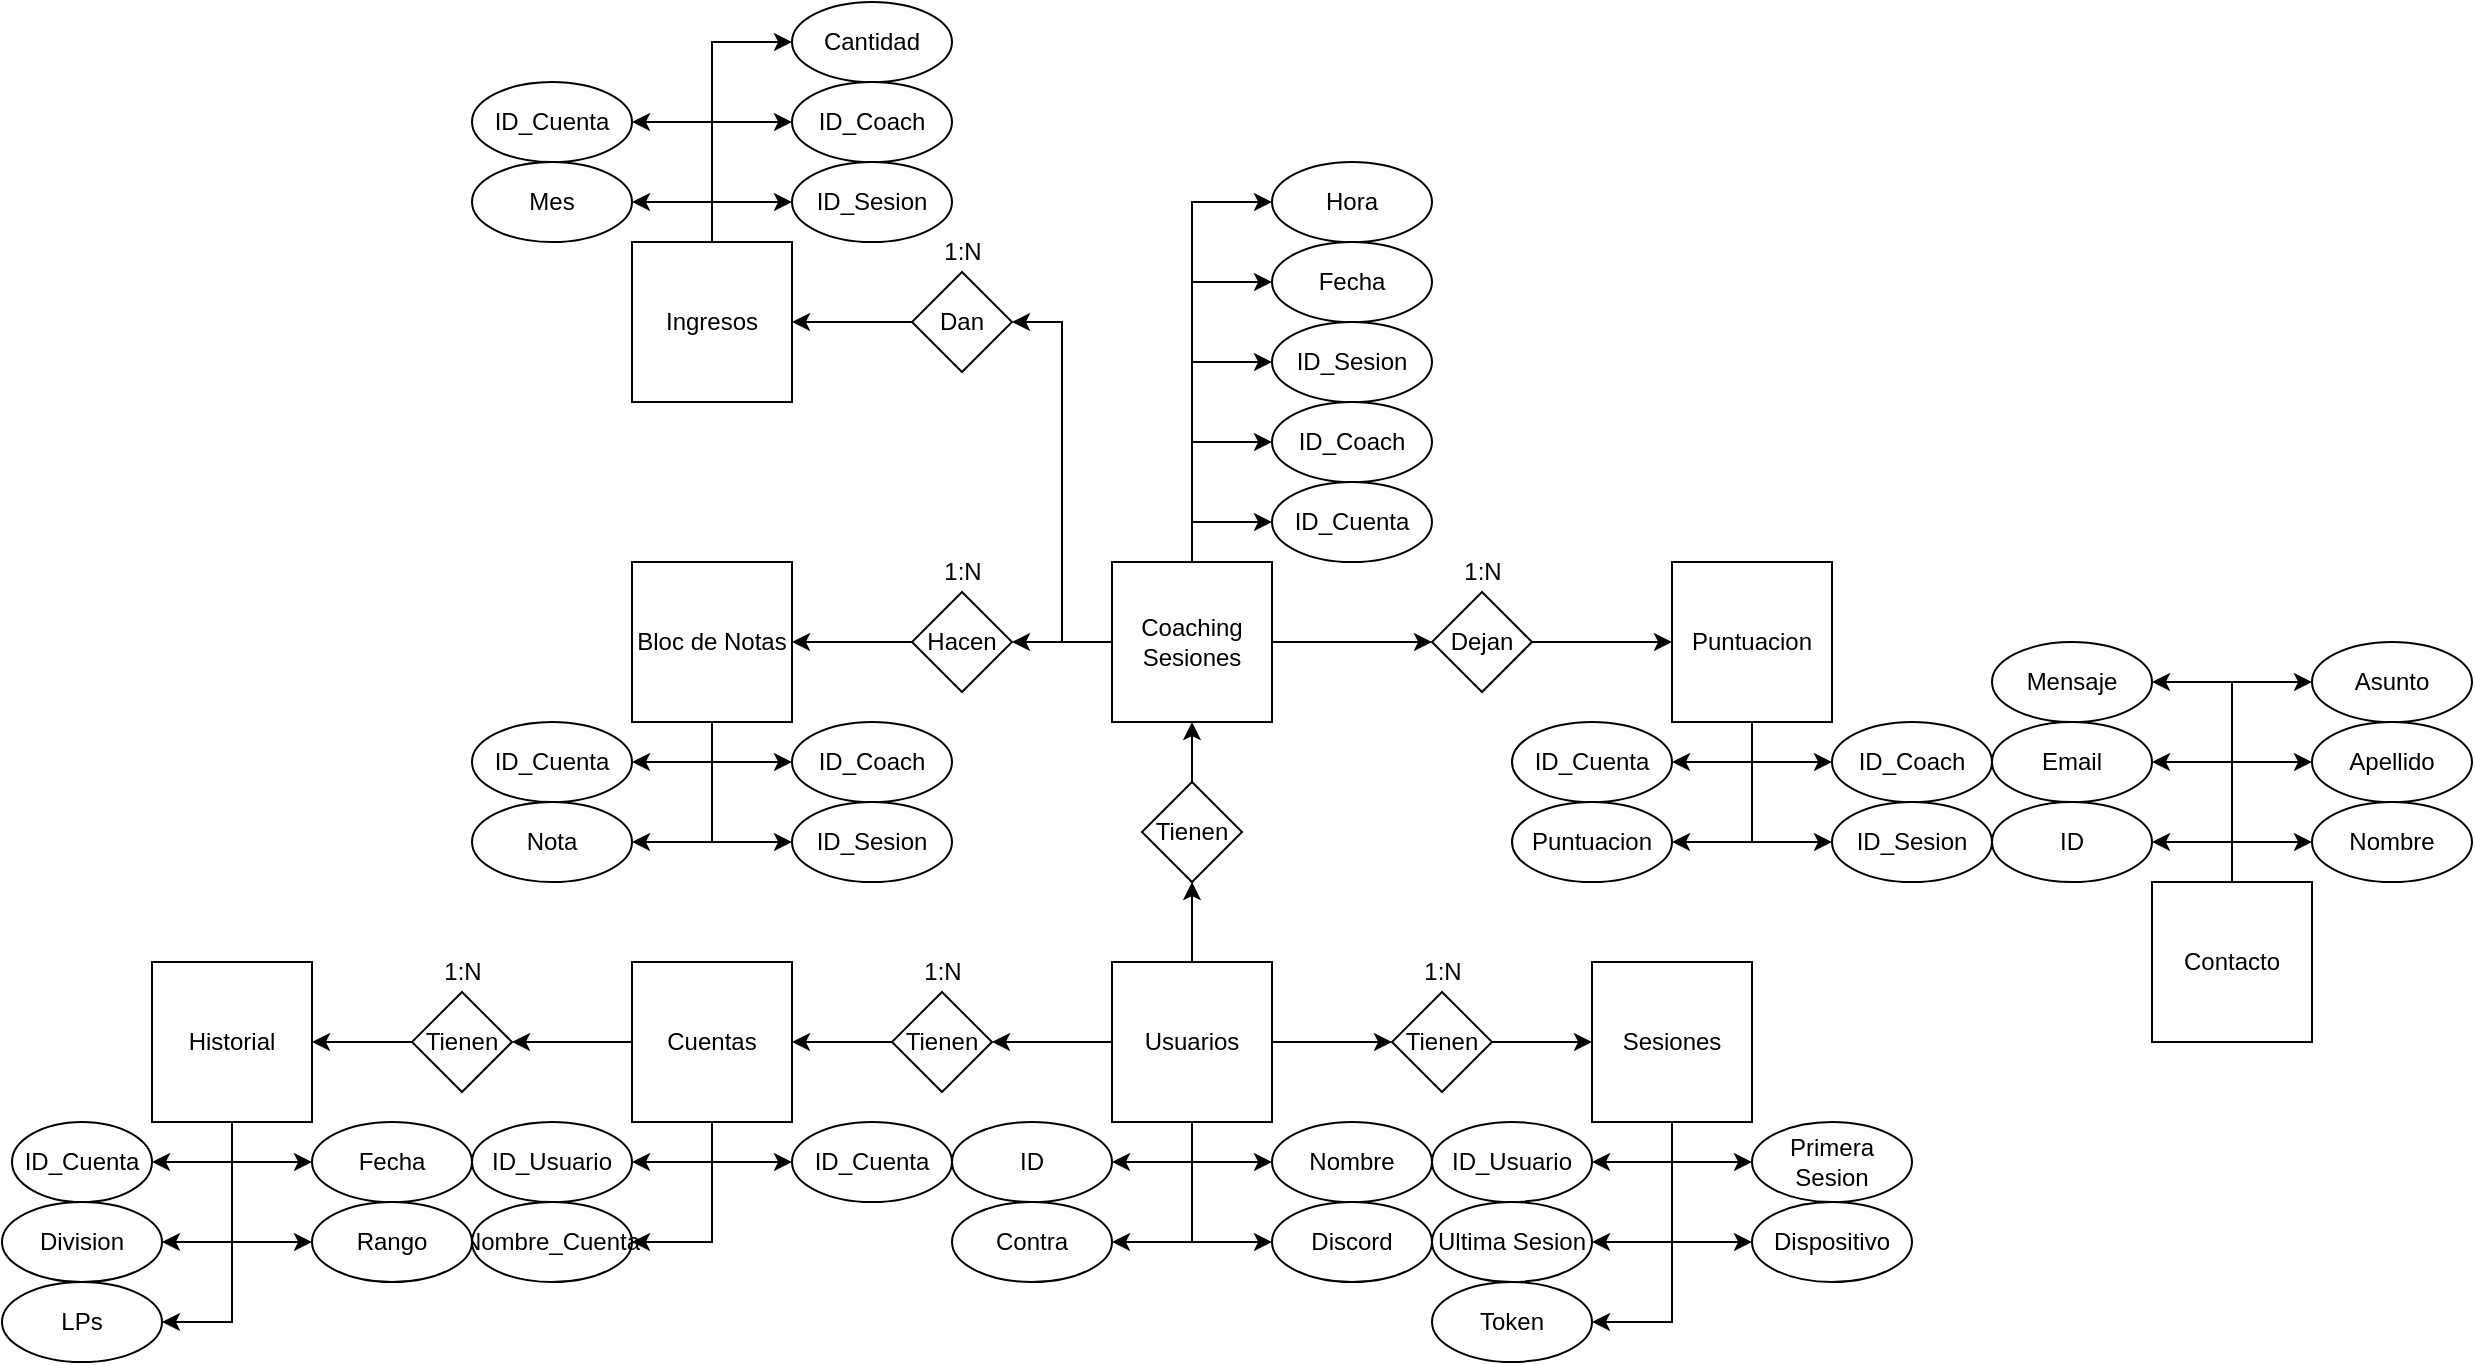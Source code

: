<mxfile>
    <diagram name="Entidad Relacion" id="68uL73ih5Qv2NwUpenhS">
        <mxGraphModel dx="1759" dy="1543" grid="1" gridSize="10" guides="1" tooltips="1" connect="1" arrows="1" fold="1" page="1" pageScale="1" pageWidth="827" pageHeight="1169" math="0" shadow="0">
            <root>
                <mxCell id="0"/>
                <mxCell id="1" parent="0"/>
                <mxCell id="9f2d0XfLrXAN-zf3y8o4-28" style="edgeStyle=orthogonalEdgeStyle;rounded=0;orthogonalLoop=1;jettySize=auto;html=1;entryX=1;entryY=0.5;entryDx=0;entryDy=0;" parent="1" source="9f2d0XfLrXAN-zf3y8o4-1" target="9f2d0XfLrXAN-zf3y8o4-23" edge="1">
                    <mxGeometry relative="1" as="geometry"/>
                </mxCell>
                <mxCell id="9f2d0XfLrXAN-zf3y8o4-29" style="edgeStyle=orthogonalEdgeStyle;rounded=0;orthogonalLoop=1;jettySize=auto;html=1;entryX=0;entryY=0.5;entryDx=0;entryDy=0;" parent="1" source="9f2d0XfLrXAN-zf3y8o4-1" target="9f2d0XfLrXAN-zf3y8o4-24" edge="1">
                    <mxGeometry relative="1" as="geometry"/>
                </mxCell>
                <mxCell id="9f2d0XfLrXAN-zf3y8o4-30" style="edgeStyle=orthogonalEdgeStyle;rounded=0;orthogonalLoop=1;jettySize=auto;html=1;entryX=1;entryY=0.5;entryDx=0;entryDy=0;" parent="1" source="9f2d0XfLrXAN-zf3y8o4-1" target="9f2d0XfLrXAN-zf3y8o4-25" edge="1">
                    <mxGeometry relative="1" as="geometry"/>
                </mxCell>
                <mxCell id="9f2d0XfLrXAN-zf3y8o4-31" style="edgeStyle=orthogonalEdgeStyle;rounded=0;orthogonalLoop=1;jettySize=auto;html=1;entryX=0;entryY=0.5;entryDx=0;entryDy=0;" parent="1" source="9f2d0XfLrXAN-zf3y8o4-1" target="9f2d0XfLrXAN-zf3y8o4-26" edge="1">
                    <mxGeometry relative="1" as="geometry"/>
                </mxCell>
                <mxCell id="9f2d0XfLrXAN-zf3y8o4-44" style="edgeStyle=orthogonalEdgeStyle;rounded=0;orthogonalLoop=1;jettySize=auto;html=1;entryX=0;entryY=0.5;entryDx=0;entryDy=0;" parent="1" source="9f2d0XfLrXAN-zf3y8o4-1" target="9f2d0XfLrXAN-zf3y8o4-42" edge="1">
                    <mxGeometry relative="1" as="geometry"/>
                </mxCell>
                <mxCell id="9f2d0XfLrXAN-zf3y8o4-46" style="edgeStyle=orthogonalEdgeStyle;rounded=0;orthogonalLoop=1;jettySize=auto;html=1;entryX=1;entryY=0.5;entryDx=0;entryDy=0;" parent="1" source="9f2d0XfLrXAN-zf3y8o4-1" target="9f2d0XfLrXAN-zf3y8o4-45" edge="1">
                    <mxGeometry relative="1" as="geometry"/>
                </mxCell>
                <mxCell id="4" style="edgeStyle=none;html=1;entryX=0.5;entryY=1;entryDx=0;entryDy=0;" parent="1" source="9f2d0XfLrXAN-zf3y8o4-1" target="3" edge="1">
                    <mxGeometry relative="1" as="geometry"/>
                </mxCell>
                <mxCell id="9f2d0XfLrXAN-zf3y8o4-1" value="Usuarios" style="whiteSpace=wrap;html=1;aspect=fixed;" parent="1" vertex="1">
                    <mxGeometry x="120" y="40" width="80" height="80" as="geometry"/>
                </mxCell>
                <mxCell id="9f2d0XfLrXAN-zf3y8o4-53" style="edgeStyle=orthogonalEdgeStyle;rounded=0;orthogonalLoop=1;jettySize=auto;html=1;entryX=1;entryY=0.5;entryDx=0;entryDy=0;" parent="1" source="9f2d0XfLrXAN-zf3y8o4-2" target="9f2d0XfLrXAN-zf3y8o4-52" edge="1">
                    <mxGeometry relative="1" as="geometry"/>
                </mxCell>
                <mxCell id="9f2d0XfLrXAN-zf3y8o4-60" style="edgeStyle=orthogonalEdgeStyle;rounded=0;orthogonalLoop=1;jettySize=auto;html=1;entryX=0;entryY=0.5;entryDx=0;entryDy=0;" parent="1" source="9f2d0XfLrXAN-zf3y8o4-2" target="9f2d0XfLrXAN-zf3y8o4-49" edge="1">
                    <mxGeometry relative="1" as="geometry"/>
                </mxCell>
                <mxCell id="9f2d0XfLrXAN-zf3y8o4-61" style="edgeStyle=orthogonalEdgeStyle;rounded=0;orthogonalLoop=1;jettySize=auto;html=1;entryX=1;entryY=0.5;entryDx=0;entryDy=0;" parent="1" source="9f2d0XfLrXAN-zf3y8o4-2" target="9f2d0XfLrXAN-zf3y8o4-48" edge="1">
                    <mxGeometry relative="1" as="geometry"/>
                </mxCell>
                <mxCell id="9f2d0XfLrXAN-zf3y8o4-62" style="edgeStyle=orthogonalEdgeStyle;rounded=0;orthogonalLoop=1;jettySize=auto;html=1;entryX=1;entryY=0.5;entryDx=0;entryDy=0;" parent="1" source="9f2d0XfLrXAN-zf3y8o4-2" target="9f2d0XfLrXAN-zf3y8o4-50" edge="1">
                    <mxGeometry relative="1" as="geometry"/>
                </mxCell>
                <mxCell id="9f2d0XfLrXAN-zf3y8o4-2" value="Cuentas" style="whiteSpace=wrap;html=1;aspect=fixed;" parent="1" vertex="1">
                    <mxGeometry x="-120" y="40" width="80" height="80" as="geometry"/>
                </mxCell>
                <mxCell id="9f2d0XfLrXAN-zf3y8o4-37" style="edgeStyle=orthogonalEdgeStyle;rounded=0;orthogonalLoop=1;jettySize=auto;html=1;entryX=1;entryY=0.5;entryDx=0;entryDy=0;" parent="1" source="9f2d0XfLrXAN-zf3y8o4-3" target="9f2d0XfLrXAN-zf3y8o4-32" edge="1">
                    <mxGeometry relative="1" as="geometry"/>
                </mxCell>
                <mxCell id="9f2d0XfLrXAN-zf3y8o4-38" style="edgeStyle=orthogonalEdgeStyle;rounded=0;orthogonalLoop=1;jettySize=auto;html=1;entryX=0;entryY=0.5;entryDx=0;entryDy=0;" parent="1" source="9f2d0XfLrXAN-zf3y8o4-3" target="9f2d0XfLrXAN-zf3y8o4-33" edge="1">
                    <mxGeometry relative="1" as="geometry"/>
                </mxCell>
                <mxCell id="9f2d0XfLrXAN-zf3y8o4-39" style="edgeStyle=orthogonalEdgeStyle;rounded=0;orthogonalLoop=1;jettySize=auto;html=1;entryX=0;entryY=0.5;entryDx=0;entryDy=0;" parent="1" source="9f2d0XfLrXAN-zf3y8o4-3" target="9f2d0XfLrXAN-zf3y8o4-35" edge="1">
                    <mxGeometry relative="1" as="geometry"/>
                </mxCell>
                <mxCell id="9f2d0XfLrXAN-zf3y8o4-40" style="edgeStyle=orthogonalEdgeStyle;rounded=0;orthogonalLoop=1;jettySize=auto;html=1;entryX=1;entryY=0.5;entryDx=0;entryDy=0;" parent="1" source="9f2d0XfLrXAN-zf3y8o4-3" target="9f2d0XfLrXAN-zf3y8o4-36" edge="1">
                    <mxGeometry relative="1" as="geometry"/>
                </mxCell>
                <mxCell id="9f2d0XfLrXAN-zf3y8o4-41" style="edgeStyle=orthogonalEdgeStyle;rounded=0;orthogonalLoop=1;jettySize=auto;html=1;entryX=1;entryY=0.5;entryDx=0;entryDy=0;" parent="1" source="9f2d0XfLrXAN-zf3y8o4-3" target="9f2d0XfLrXAN-zf3y8o4-34" edge="1">
                    <mxGeometry relative="1" as="geometry"/>
                </mxCell>
                <mxCell id="9f2d0XfLrXAN-zf3y8o4-3" value="Sesiones" style="whiteSpace=wrap;html=1;aspect=fixed;" parent="1" vertex="1">
                    <mxGeometry x="360" y="40" width="80" height="80" as="geometry"/>
                </mxCell>
                <mxCell id="9f2d0XfLrXAN-zf3y8o4-11" style="edgeStyle=orthogonalEdgeStyle;rounded=0;orthogonalLoop=1;jettySize=auto;html=1;entryX=1;entryY=0.5;entryDx=0;entryDy=0;" parent="1" source="9f2d0XfLrXAN-zf3y8o4-4" target="9f2d0XfLrXAN-zf3y8o4-10" edge="1">
                    <mxGeometry relative="1" as="geometry"/>
                </mxCell>
                <mxCell id="9f2d0XfLrXAN-zf3y8o4-17" style="edgeStyle=orthogonalEdgeStyle;rounded=0;orthogonalLoop=1;jettySize=auto;html=1;entryX=0;entryY=0.5;entryDx=0;entryDy=0;" parent="1" source="9f2d0XfLrXAN-zf3y8o4-4" target="9f2d0XfLrXAN-zf3y8o4-12" edge="1">
                    <mxGeometry relative="1" as="geometry"/>
                </mxCell>
                <mxCell id="9f2d0XfLrXAN-zf3y8o4-18" style="edgeStyle=orthogonalEdgeStyle;rounded=0;orthogonalLoop=1;jettySize=auto;html=1;entryX=1;entryY=0.5;entryDx=0;entryDy=0;" parent="1" source="9f2d0XfLrXAN-zf3y8o4-4" target="9f2d0XfLrXAN-zf3y8o4-13" edge="1">
                    <mxGeometry relative="1" as="geometry"/>
                </mxCell>
                <mxCell id="9f2d0XfLrXAN-zf3y8o4-19" style="edgeStyle=orthogonalEdgeStyle;rounded=0;orthogonalLoop=1;jettySize=auto;html=1;entryX=0;entryY=0.5;entryDx=0;entryDy=0;" parent="1" source="9f2d0XfLrXAN-zf3y8o4-4" target="9f2d0XfLrXAN-zf3y8o4-14" edge="1">
                    <mxGeometry relative="1" as="geometry"/>
                </mxCell>
                <mxCell id="9f2d0XfLrXAN-zf3y8o4-20" style="edgeStyle=orthogonalEdgeStyle;rounded=0;orthogonalLoop=1;jettySize=auto;html=1;entryX=1;entryY=0.5;entryDx=0;entryDy=0;" parent="1" source="9f2d0XfLrXAN-zf3y8o4-4" target="9f2d0XfLrXAN-zf3y8o4-15" edge="1">
                    <mxGeometry relative="1" as="geometry"/>
                </mxCell>
                <mxCell id="9f2d0XfLrXAN-zf3y8o4-21" style="edgeStyle=orthogonalEdgeStyle;rounded=0;orthogonalLoop=1;jettySize=auto;html=1;entryX=0;entryY=0.5;entryDx=0;entryDy=0;" parent="1" source="9f2d0XfLrXAN-zf3y8o4-4" target="9f2d0XfLrXAN-zf3y8o4-16" edge="1">
                    <mxGeometry relative="1" as="geometry"/>
                </mxCell>
                <mxCell id="9f2d0XfLrXAN-zf3y8o4-4" value="Contacto" style="whiteSpace=wrap;html=1;aspect=fixed;" parent="1" vertex="1">
                    <mxGeometry x="640" width="80" height="80" as="geometry"/>
                </mxCell>
                <mxCell id="13" style="edgeStyle=none;html=1;entryX=1;entryY=0.5;entryDx=0;entryDy=0;" parent="1" source="9f2d0XfLrXAN-zf3y8o4-5" target="9" edge="1">
                    <mxGeometry relative="1" as="geometry"/>
                </mxCell>
                <mxCell id="8t4h2dZMNEIqTEX9CSGe-29" style="edgeStyle=orthogonalEdgeStyle;rounded=0;orthogonalLoop=1;jettySize=auto;html=1;entryX=0;entryY=0.5;entryDx=0;entryDy=0;" parent="1" source="9f2d0XfLrXAN-zf3y8o4-5" target="8t4h2dZMNEIqTEX9CSGe-28" edge="1">
                    <mxGeometry relative="1" as="geometry"/>
                </mxCell>
                <mxCell id="8t4h2dZMNEIqTEX9CSGe-30" style="edgeStyle=orthogonalEdgeStyle;rounded=0;orthogonalLoop=1;jettySize=auto;html=1;entryX=1;entryY=0.5;entryDx=0;entryDy=0;" parent="1" source="9f2d0XfLrXAN-zf3y8o4-5" target="7" edge="1">
                    <mxGeometry relative="1" as="geometry"/>
                </mxCell>
                <mxCell id="8t4h2dZMNEIqTEX9CSGe-32" style="edgeStyle=orthogonalEdgeStyle;rounded=0;orthogonalLoop=1;jettySize=auto;html=1;entryX=0;entryY=0.5;entryDx=0;entryDy=0;" parent="1" source="9f2d0XfLrXAN-zf3y8o4-5" target="10" edge="1">
                    <mxGeometry relative="1" as="geometry"/>
                </mxCell>
                <mxCell id="8t4h2dZMNEIqTEX9CSGe-34" style="edgeStyle=orthogonalEdgeStyle;rounded=0;orthogonalLoop=1;jettySize=auto;html=1;entryX=0;entryY=0.5;entryDx=0;entryDy=0;" parent="1" source="9f2d0XfLrXAN-zf3y8o4-5" target="8t4h2dZMNEIqTEX9CSGe-26" edge="1">
                    <mxGeometry relative="1" as="geometry"/>
                </mxCell>
                <mxCell id="8t4h2dZMNEIqTEX9CSGe-35" style="edgeStyle=orthogonalEdgeStyle;rounded=0;orthogonalLoop=1;jettySize=auto;html=1;entryX=0;entryY=0.5;entryDx=0;entryDy=0;" parent="1" source="9f2d0XfLrXAN-zf3y8o4-5" target="8t4h2dZMNEIqTEX9CSGe-24" edge="1">
                    <mxGeometry relative="1" as="geometry"/>
                </mxCell>
                <mxCell id="8t4h2dZMNEIqTEX9CSGe-39" style="edgeStyle=orthogonalEdgeStyle;rounded=0;orthogonalLoop=1;jettySize=auto;html=1;entryX=0;entryY=0.5;entryDx=0;entryDy=0;" parent="1" source="9f2d0XfLrXAN-zf3y8o4-5" target="8t4h2dZMNEIqTEX9CSGe-36" edge="1">
                    <mxGeometry relative="1" as="geometry"/>
                </mxCell>
                <mxCell id="8t4h2dZMNEIqTEX9CSGe-40" style="edgeStyle=orthogonalEdgeStyle;rounded=0;orthogonalLoop=1;jettySize=auto;html=1;entryX=0;entryY=0.5;entryDx=0;entryDy=0;" parent="1" source="9f2d0XfLrXAN-zf3y8o4-5" target="8t4h2dZMNEIqTEX9CSGe-37" edge="1">
                    <mxGeometry relative="1" as="geometry"/>
                </mxCell>
                <mxCell id="9f2d0XfLrXAN-zf3y8o4-5" value="Coaching Sesiones" style="whiteSpace=wrap;html=1;aspect=fixed;" parent="1" vertex="1">
                    <mxGeometry x="120" y="-160" width="80" height="80" as="geometry"/>
                </mxCell>
                <mxCell id="8t4h2dZMNEIqTEX9CSGe-56" style="edgeStyle=orthogonalEdgeStyle;rounded=0;orthogonalLoop=1;jettySize=auto;html=1;entryX=1;entryY=0.5;entryDx=0;entryDy=0;" parent="1" source="9f2d0XfLrXAN-zf3y8o4-7" target="8t4h2dZMNEIqTEX9CSGe-51" edge="1">
                    <mxGeometry relative="1" as="geometry"/>
                </mxCell>
                <mxCell id="8t4h2dZMNEIqTEX9CSGe-57" style="edgeStyle=orthogonalEdgeStyle;rounded=0;orthogonalLoop=1;jettySize=auto;html=1;entryX=0;entryY=0.5;entryDx=0;entryDy=0;" parent="1" source="9f2d0XfLrXAN-zf3y8o4-7" target="8t4h2dZMNEIqTEX9CSGe-54" edge="1">
                    <mxGeometry relative="1" as="geometry"/>
                </mxCell>
                <mxCell id="8t4h2dZMNEIqTEX9CSGe-58" style="edgeStyle=orthogonalEdgeStyle;rounded=0;orthogonalLoop=1;jettySize=auto;html=1;entryX=1;entryY=0.5;entryDx=0;entryDy=0;" parent="1" source="9f2d0XfLrXAN-zf3y8o4-7" target="8t4h2dZMNEIqTEX9CSGe-53" edge="1">
                    <mxGeometry relative="1" as="geometry"/>
                </mxCell>
                <mxCell id="8t4h2dZMNEIqTEX9CSGe-59" style="edgeStyle=orthogonalEdgeStyle;rounded=0;orthogonalLoop=1;jettySize=auto;html=1;entryX=0;entryY=0.5;entryDx=0;entryDy=0;" parent="1" source="9f2d0XfLrXAN-zf3y8o4-7" target="8t4h2dZMNEIqTEX9CSGe-52" edge="1">
                    <mxGeometry relative="1" as="geometry"/>
                </mxCell>
                <mxCell id="9f2d0XfLrXAN-zf3y8o4-7" value="Puntuacion" style="whiteSpace=wrap;html=1;aspect=fixed;" parent="1" vertex="1">
                    <mxGeometry x="400" y="-160" width="80" height="80" as="geometry"/>
                </mxCell>
                <mxCell id="8t4h2dZMNEIqTEX9CSGe-22" style="edgeStyle=orthogonalEdgeStyle;rounded=0;orthogonalLoop=1;jettySize=auto;html=1;entryX=1;entryY=0.5;entryDx=0;entryDy=0;" parent="1" source="9f2d0XfLrXAN-zf3y8o4-8" target="8t4h2dZMNEIqTEX9CSGe-20" edge="1">
                    <mxGeometry relative="1" as="geometry"/>
                </mxCell>
                <mxCell id="8t4h2dZMNEIqTEX9CSGe-23" style="edgeStyle=orthogonalEdgeStyle;rounded=0;orthogonalLoop=1;jettySize=auto;html=1;entryX=0;entryY=0.5;entryDx=0;entryDy=0;" parent="1" source="9f2d0XfLrXAN-zf3y8o4-8" target="8t4h2dZMNEIqTEX9CSGe-21" edge="1">
                    <mxGeometry relative="1" as="geometry"/>
                </mxCell>
                <mxCell id="9f2d0XfLrXAN-zf3y8o4-8" value="Bloc de Notas" style="whiteSpace=wrap;html=1;aspect=fixed;" parent="1" vertex="1">
                    <mxGeometry x="-120" y="-160" width="80" height="80" as="geometry"/>
                </mxCell>
                <mxCell id="8t4h2dZMNEIqTEX9CSGe-45" style="edgeStyle=orthogonalEdgeStyle;rounded=0;orthogonalLoop=1;jettySize=auto;html=1;entryX=0;entryY=0.5;entryDx=0;entryDy=0;" parent="1" source="9f2d0XfLrXAN-zf3y8o4-9" target="8t4h2dZMNEIqTEX9CSGe-44" edge="1">
                    <mxGeometry relative="1" as="geometry"/>
                </mxCell>
                <mxCell id="8t4h2dZMNEIqTEX9CSGe-46" style="edgeStyle=orthogonalEdgeStyle;rounded=0;orthogonalLoop=1;jettySize=auto;html=1;entryX=1;entryY=0.5;entryDx=0;entryDy=0;" parent="1" source="9f2d0XfLrXAN-zf3y8o4-9" target="8t4h2dZMNEIqTEX9CSGe-43" edge="1">
                    <mxGeometry relative="1" as="geometry"/>
                </mxCell>
                <mxCell id="8t4h2dZMNEIqTEX9CSGe-47" style="edgeStyle=orthogonalEdgeStyle;rounded=0;orthogonalLoop=1;jettySize=auto;html=1;entryX=0;entryY=0.5;entryDx=0;entryDy=0;" parent="1" source="9f2d0XfLrXAN-zf3y8o4-9" target="8t4h2dZMNEIqTEX9CSGe-42" edge="1">
                    <mxGeometry relative="1" as="geometry"/>
                </mxCell>
                <mxCell id="8t4h2dZMNEIqTEX9CSGe-48" style="edgeStyle=orthogonalEdgeStyle;rounded=0;orthogonalLoop=1;jettySize=auto;html=1;entryX=1;entryY=0.5;entryDx=0;entryDy=0;" parent="1" source="9f2d0XfLrXAN-zf3y8o4-9" target="8t4h2dZMNEIqTEX9CSGe-41" edge="1">
                    <mxGeometry relative="1" as="geometry"/>
                </mxCell>
                <mxCell id="8t4h2dZMNEIqTEX9CSGe-50" style="edgeStyle=orthogonalEdgeStyle;rounded=0;orthogonalLoop=1;jettySize=auto;html=1;entryX=0;entryY=0.5;entryDx=0;entryDy=0;" parent="1" source="9f2d0XfLrXAN-zf3y8o4-9" target="8t4h2dZMNEIqTEX9CSGe-49" edge="1">
                    <mxGeometry relative="1" as="geometry"/>
                </mxCell>
                <mxCell id="9f2d0XfLrXAN-zf3y8o4-9" value="Ingresos" style="whiteSpace=wrap;html=1;aspect=fixed;" parent="1" vertex="1">
                    <mxGeometry x="-120" y="-320" width="80" height="80" as="geometry"/>
                </mxCell>
                <mxCell id="9f2d0XfLrXAN-zf3y8o4-10" value="ID" style="ellipse;whiteSpace=wrap;html=1;" parent="1" vertex="1">
                    <mxGeometry x="560" y="-40" width="80" height="40" as="geometry"/>
                </mxCell>
                <mxCell id="9f2d0XfLrXAN-zf3y8o4-12" value="Nombre" style="ellipse;whiteSpace=wrap;html=1;" parent="1" vertex="1">
                    <mxGeometry x="720" y="-40" width="80" height="40" as="geometry"/>
                </mxCell>
                <mxCell id="9f2d0XfLrXAN-zf3y8o4-13" value="Email" style="ellipse;whiteSpace=wrap;html=1;" parent="1" vertex="1">
                    <mxGeometry x="560" y="-80" width="80" height="40" as="geometry"/>
                </mxCell>
                <mxCell id="9f2d0XfLrXAN-zf3y8o4-14" value="Apellido" style="ellipse;whiteSpace=wrap;html=1;" parent="1" vertex="1">
                    <mxGeometry x="720" y="-80" width="80" height="40" as="geometry"/>
                </mxCell>
                <mxCell id="9f2d0XfLrXAN-zf3y8o4-15" value="Mensaje" style="ellipse;whiteSpace=wrap;html=1;" parent="1" vertex="1">
                    <mxGeometry x="560" y="-120" width="80" height="40" as="geometry"/>
                </mxCell>
                <mxCell id="9f2d0XfLrXAN-zf3y8o4-16" value="Asunto" style="ellipse;whiteSpace=wrap;html=1;" parent="1" vertex="1">
                    <mxGeometry x="720" y="-120" width="80" height="40" as="geometry"/>
                </mxCell>
                <mxCell id="9f2d0XfLrXAN-zf3y8o4-23" value="ID" style="ellipse;whiteSpace=wrap;html=1;" parent="1" vertex="1">
                    <mxGeometry x="40" y="120" width="80" height="40" as="geometry"/>
                </mxCell>
                <mxCell id="9f2d0XfLrXAN-zf3y8o4-24" value="Nombre" style="ellipse;whiteSpace=wrap;html=1;" parent="1" vertex="1">
                    <mxGeometry x="200" y="120" width="80" height="40" as="geometry"/>
                </mxCell>
                <mxCell id="9f2d0XfLrXAN-zf3y8o4-25" value="Contra" style="ellipse;whiteSpace=wrap;html=1;" parent="1" vertex="1">
                    <mxGeometry x="40" y="160" width="80" height="40" as="geometry"/>
                </mxCell>
                <mxCell id="9f2d0XfLrXAN-zf3y8o4-26" value="Discord" style="ellipse;whiteSpace=wrap;html=1;" parent="1" vertex="1">
                    <mxGeometry x="200" y="160" width="80" height="40" as="geometry"/>
                </mxCell>
                <mxCell id="9f2d0XfLrXAN-zf3y8o4-32" value="ID_Usuario" style="ellipse;whiteSpace=wrap;html=1;" parent="1" vertex="1">
                    <mxGeometry x="280" y="120" width="80" height="40" as="geometry"/>
                </mxCell>
                <mxCell id="9f2d0XfLrXAN-zf3y8o4-33" value="Primera Sesion" style="ellipse;whiteSpace=wrap;html=1;" parent="1" vertex="1">
                    <mxGeometry x="440" y="120" width="80" height="40" as="geometry"/>
                </mxCell>
                <mxCell id="9f2d0XfLrXAN-zf3y8o4-34" value="Ultima Sesion" style="ellipse;whiteSpace=wrap;html=1;" parent="1" vertex="1">
                    <mxGeometry x="280" y="160" width="80" height="40" as="geometry"/>
                </mxCell>
                <mxCell id="9f2d0XfLrXAN-zf3y8o4-35" value="Dispositivo" style="ellipse;whiteSpace=wrap;html=1;" parent="1" vertex="1">
                    <mxGeometry x="440" y="160" width="80" height="40" as="geometry"/>
                </mxCell>
                <mxCell id="9f2d0XfLrXAN-zf3y8o4-36" value="Token" style="ellipse;whiteSpace=wrap;html=1;" parent="1" vertex="1">
                    <mxGeometry x="280" y="200" width="80" height="40" as="geometry"/>
                </mxCell>
                <mxCell id="9f2d0XfLrXAN-zf3y8o4-43" style="edgeStyle=orthogonalEdgeStyle;rounded=0;orthogonalLoop=1;jettySize=auto;html=1;entryX=0;entryY=0.5;entryDx=0;entryDy=0;" parent="1" source="9f2d0XfLrXAN-zf3y8o4-42" target="9f2d0XfLrXAN-zf3y8o4-3" edge="1">
                    <mxGeometry relative="1" as="geometry"/>
                </mxCell>
                <mxCell id="9f2d0XfLrXAN-zf3y8o4-42" value="Tienen" style="rhombus;whiteSpace=wrap;html=1;" parent="1" vertex="1">
                    <mxGeometry x="260" y="55" width="50" height="50" as="geometry"/>
                </mxCell>
                <mxCell id="9f2d0XfLrXAN-zf3y8o4-47" style="edgeStyle=orthogonalEdgeStyle;rounded=0;orthogonalLoop=1;jettySize=auto;html=1;entryX=1;entryY=0.5;entryDx=0;entryDy=0;" parent="1" source="9f2d0XfLrXAN-zf3y8o4-45" target="9f2d0XfLrXAN-zf3y8o4-2" edge="1">
                    <mxGeometry relative="1" as="geometry"/>
                </mxCell>
                <mxCell id="9f2d0XfLrXAN-zf3y8o4-45" value="Tienen" style="rhombus;whiteSpace=wrap;html=1;" parent="1" vertex="1">
                    <mxGeometry x="10" y="55" width="50" height="50" as="geometry"/>
                </mxCell>
                <mxCell id="9f2d0XfLrXAN-zf3y8o4-48" value="ID_Usuario" style="ellipse;whiteSpace=wrap;html=1;" parent="1" vertex="1">
                    <mxGeometry x="-200" y="120" width="80" height="40" as="geometry"/>
                </mxCell>
                <mxCell id="9f2d0XfLrXAN-zf3y8o4-49" value="ID_Cuenta" style="ellipse;whiteSpace=wrap;html=1;" parent="1" vertex="1">
                    <mxGeometry x="-40" y="120" width="80" height="40" as="geometry"/>
                </mxCell>
                <mxCell id="9f2d0XfLrXAN-zf3y8o4-50" value="Nombre_Cuenta" style="ellipse;whiteSpace=wrap;html=1;" parent="1" vertex="1">
                    <mxGeometry x="-200" y="160" width="80" height="40" as="geometry"/>
                </mxCell>
                <mxCell id="9f2d0XfLrXAN-zf3y8o4-56" style="edgeStyle=orthogonalEdgeStyle;rounded=0;orthogonalLoop=1;jettySize=auto;html=1;entryX=1;entryY=0.5;entryDx=0;entryDy=0;" parent="1" source="9f2d0XfLrXAN-zf3y8o4-52" target="9f2d0XfLrXAN-zf3y8o4-55" edge="1">
                    <mxGeometry relative="1" as="geometry"/>
                </mxCell>
                <mxCell id="9f2d0XfLrXAN-zf3y8o4-52" value="Tienen" style="rhombus;whiteSpace=wrap;html=1;" parent="1" vertex="1">
                    <mxGeometry x="-230" y="55" width="50" height="50" as="geometry"/>
                </mxCell>
                <mxCell id="9f2d0XfLrXAN-zf3y8o4-54" value="Fecha" style="ellipse;whiteSpace=wrap;html=1;" parent="1" vertex="1">
                    <mxGeometry x="-280" y="120" width="80" height="40" as="geometry"/>
                </mxCell>
                <mxCell id="9f2d0XfLrXAN-zf3y8o4-58" style="edgeStyle=orthogonalEdgeStyle;rounded=0;orthogonalLoop=1;jettySize=auto;html=1;entryX=1;entryY=0.5;entryDx=0;entryDy=0;" parent="1" source="9f2d0XfLrXAN-zf3y8o4-55" target="9f2d0XfLrXAN-zf3y8o4-57" edge="1">
                    <mxGeometry relative="1" as="geometry"/>
                </mxCell>
                <mxCell id="9f2d0XfLrXAN-zf3y8o4-63" style="edgeStyle=orthogonalEdgeStyle;rounded=0;orthogonalLoop=1;jettySize=auto;html=1;entryX=0;entryY=0.5;entryDx=0;entryDy=0;" parent="1" source="9f2d0XfLrXAN-zf3y8o4-55" target="9f2d0XfLrXAN-zf3y8o4-54" edge="1">
                    <mxGeometry relative="1" as="geometry"/>
                </mxCell>
                <mxCell id="9f2d0XfLrXAN-zf3y8o4-67" style="edgeStyle=orthogonalEdgeStyle;rounded=0;orthogonalLoop=1;jettySize=auto;html=1;entryX=0;entryY=0.5;entryDx=0;entryDy=0;" parent="1" source="9f2d0XfLrXAN-zf3y8o4-55" target="9f2d0XfLrXAN-zf3y8o4-65" edge="1">
                    <mxGeometry relative="1" as="geometry"/>
                </mxCell>
                <mxCell id="9f2d0XfLrXAN-zf3y8o4-68" style="edgeStyle=orthogonalEdgeStyle;rounded=0;orthogonalLoop=1;jettySize=auto;html=1;entryX=1;entryY=0.5;entryDx=0;entryDy=0;" parent="1" source="9f2d0XfLrXAN-zf3y8o4-55" target="9f2d0XfLrXAN-zf3y8o4-64" edge="1">
                    <mxGeometry relative="1" as="geometry"/>
                </mxCell>
                <mxCell id="9f2d0XfLrXAN-zf3y8o4-69" style="edgeStyle=orthogonalEdgeStyle;rounded=0;orthogonalLoop=1;jettySize=auto;html=1;entryX=1;entryY=0.5;entryDx=0;entryDy=0;" parent="1" source="9f2d0XfLrXAN-zf3y8o4-55" target="9f2d0XfLrXAN-zf3y8o4-66" edge="1">
                    <mxGeometry relative="1" as="geometry"/>
                </mxCell>
                <mxCell id="9f2d0XfLrXAN-zf3y8o4-55" value="Historial" style="whiteSpace=wrap;html=1;aspect=fixed;" parent="1" vertex="1">
                    <mxGeometry x="-360" y="40" width="80" height="80" as="geometry"/>
                </mxCell>
                <mxCell id="9f2d0XfLrXAN-zf3y8o4-57" value="ID_Cuenta" style="ellipse;whiteSpace=wrap;html=1;" parent="1" vertex="1">
                    <mxGeometry x="-430" y="120" width="70" height="40" as="geometry"/>
                </mxCell>
                <mxCell id="9f2d0XfLrXAN-zf3y8o4-64" value="Division" style="ellipse;whiteSpace=wrap;html=1;" parent="1" vertex="1">
                    <mxGeometry x="-435" y="160" width="80" height="40" as="geometry"/>
                </mxCell>
                <mxCell id="9f2d0XfLrXAN-zf3y8o4-65" value="Rango" style="ellipse;whiteSpace=wrap;html=1;" parent="1" vertex="1">
                    <mxGeometry x="-280" y="160" width="80" height="40" as="geometry"/>
                </mxCell>
                <mxCell id="9f2d0XfLrXAN-zf3y8o4-66" value="LPs" style="ellipse;whiteSpace=wrap;html=1;" parent="1" vertex="1">
                    <mxGeometry x="-435" y="200" width="80" height="40" as="geometry"/>
                </mxCell>
                <mxCell id="5" style="edgeStyle=none;html=1;" parent="1" source="3" target="9f2d0XfLrXAN-zf3y8o4-5" edge="1">
                    <mxGeometry relative="1" as="geometry"/>
                </mxCell>
                <mxCell id="3" value="Tienen" style="rhombus;whiteSpace=wrap;html=1;" parent="1" vertex="1">
                    <mxGeometry x="135" y="-50" width="50" height="50" as="geometry"/>
                </mxCell>
                <mxCell id="8t4h2dZMNEIqTEX9CSGe-31" style="edgeStyle=orthogonalEdgeStyle;rounded=0;orthogonalLoop=1;jettySize=auto;html=1;entryX=1;entryY=0.5;entryDx=0;entryDy=0;" parent="1" source="7" target="9f2d0XfLrXAN-zf3y8o4-9" edge="1">
                    <mxGeometry relative="1" as="geometry"/>
                </mxCell>
                <mxCell id="7" value="Dan" style="rhombus;whiteSpace=wrap;html=1;" parent="1" vertex="1">
                    <mxGeometry x="20" y="-305" width="50" height="50" as="geometry"/>
                </mxCell>
                <mxCell id="14" style="edgeStyle=none;html=1;entryX=1;entryY=0.5;entryDx=0;entryDy=0;" parent="1" source="9" target="9f2d0XfLrXAN-zf3y8o4-8" edge="1">
                    <mxGeometry relative="1" as="geometry"/>
                </mxCell>
                <mxCell id="9" value="Hacen" style="rhombus;whiteSpace=wrap;html=1;" parent="1" vertex="1">
                    <mxGeometry x="20" y="-145" width="50" height="50" as="geometry"/>
                </mxCell>
                <mxCell id="8t4h2dZMNEIqTEX9CSGe-33" style="edgeStyle=orthogonalEdgeStyle;rounded=0;orthogonalLoop=1;jettySize=auto;html=1;entryX=0;entryY=0.5;entryDx=0;entryDy=0;" parent="1" source="10" target="9f2d0XfLrXAN-zf3y8o4-7" edge="1">
                    <mxGeometry relative="1" as="geometry"/>
                </mxCell>
                <mxCell id="10" value="Dejan" style="rhombus;whiteSpace=wrap;html=1;" parent="1" vertex="1">
                    <mxGeometry x="280" y="-145" width="50" height="50" as="geometry"/>
                </mxCell>
                <mxCell id="16" value="ID_Cuenta" style="ellipse;whiteSpace=wrap;html=1;" parent="1" vertex="1">
                    <mxGeometry x="-200" y="-80" width="80" height="40" as="geometry"/>
                </mxCell>
                <mxCell id="18" style="edgeStyle=orthogonalEdgeStyle;rounded=0;orthogonalLoop=1;jettySize=auto;html=1;entryX=1;entryY=0.5;entryDx=0;entryDy=0;exitX=0.5;exitY=1;exitDx=0;exitDy=0;" parent="1" source="9f2d0XfLrXAN-zf3y8o4-8" target="16" edge="1">
                    <mxGeometry relative="1" as="geometry">
                        <mxPoint x="-70" y="130" as="sourcePoint"/>
                        <mxPoint x="-110.0" y="150" as="targetPoint"/>
                    </mxGeometry>
                </mxCell>
                <mxCell id="19" value="ID_Coach" style="ellipse;whiteSpace=wrap;html=1;" parent="1" vertex="1">
                    <mxGeometry x="-40" y="-80" width="80" height="40" as="geometry"/>
                </mxCell>
                <mxCell id="20" style="edgeStyle=orthogonalEdgeStyle;rounded=0;orthogonalLoop=1;jettySize=auto;html=1;entryX=0;entryY=0.5;entryDx=0;entryDy=0;exitX=0.5;exitY=1;exitDx=0;exitDy=0;" parent="1" source="9f2d0XfLrXAN-zf3y8o4-8" target="19" edge="1">
                    <mxGeometry relative="1" as="geometry">
                        <mxPoint x="-30.0" y="-70" as="sourcePoint"/>
                        <mxPoint x="-70.0" y="-40" as="targetPoint"/>
                    </mxGeometry>
                </mxCell>
                <mxCell id="8t4h2dZMNEIqTEX9CSGe-20" value="Nota" style="ellipse;whiteSpace=wrap;html=1;" parent="1" vertex="1">
                    <mxGeometry x="-200" y="-40" width="80" height="40" as="geometry"/>
                </mxCell>
                <mxCell id="8t4h2dZMNEIqTEX9CSGe-21" value="ID_Sesion" style="ellipse;whiteSpace=wrap;html=1;" parent="1" vertex="1">
                    <mxGeometry x="-40" y="-40" width="80" height="40" as="geometry"/>
                </mxCell>
                <mxCell id="8t4h2dZMNEIqTEX9CSGe-24" value="ID_Sesion" style="ellipse;whiteSpace=wrap;html=1;" parent="1" vertex="1">
                    <mxGeometry x="200" y="-280" width="80" height="40" as="geometry"/>
                </mxCell>
                <mxCell id="8t4h2dZMNEIqTEX9CSGe-26" value="ID_Cuenta" style="ellipse;whiteSpace=wrap;html=1;" parent="1" vertex="1">
                    <mxGeometry x="200" y="-200" width="80" height="40" as="geometry"/>
                </mxCell>
                <mxCell id="8t4h2dZMNEIqTEX9CSGe-28" value="ID_Coach" style="ellipse;whiteSpace=wrap;html=1;" parent="1" vertex="1">
                    <mxGeometry x="200" y="-240" width="80" height="40" as="geometry"/>
                </mxCell>
                <mxCell id="8t4h2dZMNEIqTEX9CSGe-36" value="Fecha" style="ellipse;whiteSpace=wrap;html=1;" parent="1" vertex="1">
                    <mxGeometry x="200" y="-320" width="80" height="40" as="geometry"/>
                </mxCell>
                <mxCell id="8t4h2dZMNEIqTEX9CSGe-37" value="Hora" style="ellipse;whiteSpace=wrap;html=1;" parent="1" vertex="1">
                    <mxGeometry x="200" y="-360" width="80" height="40" as="geometry"/>
                </mxCell>
                <mxCell id="8t4h2dZMNEIqTEX9CSGe-41" value="ID_Cuenta" style="ellipse;whiteSpace=wrap;html=1;" parent="1" vertex="1">
                    <mxGeometry x="-200" y="-400" width="80" height="40" as="geometry"/>
                </mxCell>
                <mxCell id="8t4h2dZMNEIqTEX9CSGe-42" value="ID_Coach" style="ellipse;whiteSpace=wrap;html=1;" parent="1" vertex="1">
                    <mxGeometry x="-40" y="-400" width="80" height="40" as="geometry"/>
                </mxCell>
                <mxCell id="8t4h2dZMNEIqTEX9CSGe-43" value="Mes" style="ellipse;whiteSpace=wrap;html=1;" parent="1" vertex="1">
                    <mxGeometry x="-200" y="-360" width="80" height="40" as="geometry"/>
                </mxCell>
                <mxCell id="8t4h2dZMNEIqTEX9CSGe-44" value="ID_Sesion" style="ellipse;whiteSpace=wrap;html=1;" parent="1" vertex="1">
                    <mxGeometry x="-40" y="-360" width="80" height="40" as="geometry"/>
                </mxCell>
                <mxCell id="8t4h2dZMNEIqTEX9CSGe-49" value="Cantidad" style="ellipse;whiteSpace=wrap;html=1;" parent="1" vertex="1">
                    <mxGeometry x="-40" y="-440" width="80" height="40" as="geometry"/>
                </mxCell>
                <mxCell id="8t4h2dZMNEIqTEX9CSGe-51" value="ID_Cuenta" style="ellipse;whiteSpace=wrap;html=1;" parent="1" vertex="1">
                    <mxGeometry x="320" y="-80" width="80" height="40" as="geometry"/>
                </mxCell>
                <mxCell id="8t4h2dZMNEIqTEX9CSGe-52" value="ID_Coach" style="ellipse;whiteSpace=wrap;html=1;" parent="1" vertex="1">
                    <mxGeometry x="480" y="-80" width="80" height="40" as="geometry"/>
                </mxCell>
                <mxCell id="8t4h2dZMNEIqTEX9CSGe-53" value="Puntuacion" style="ellipse;whiteSpace=wrap;html=1;" parent="1" vertex="1">
                    <mxGeometry x="320" y="-40" width="80" height="40" as="geometry"/>
                </mxCell>
                <mxCell id="8t4h2dZMNEIqTEX9CSGe-54" value="ID_Sesion" style="ellipse;whiteSpace=wrap;html=1;" parent="1" vertex="1">
                    <mxGeometry x="480" y="-40" width="80" height="40" as="geometry"/>
                </mxCell>
                <mxCell id="21" value="1:N" style="text;html=1;align=center;verticalAlign=middle;resizable=0;points=[];autosize=1;strokeColor=none;fillColor=none;" vertex="1" parent="1">
                    <mxGeometry x="20" y="35" width="30" height="20" as="geometry"/>
                </mxCell>
                <mxCell id="22" value="1:N" style="text;html=1;align=center;verticalAlign=middle;resizable=0;points=[];autosize=1;strokeColor=none;fillColor=none;" vertex="1" parent="1">
                    <mxGeometry x="-220" y="35" width="30" height="20" as="geometry"/>
                </mxCell>
                <mxCell id="23" value="1:N" style="text;html=1;align=center;verticalAlign=middle;resizable=0;points=[];autosize=1;strokeColor=none;fillColor=none;" vertex="1" parent="1">
                    <mxGeometry x="270" y="35" width="30" height="20" as="geometry"/>
                </mxCell>
                <mxCell id="24" value="1:N" style="text;html=1;align=center;verticalAlign=middle;resizable=0;points=[];autosize=1;strokeColor=none;fillColor=none;" vertex="1" parent="1">
                    <mxGeometry x="290" y="-165" width="30" height="20" as="geometry"/>
                </mxCell>
                <mxCell id="25" value="1:N" style="text;html=1;align=center;verticalAlign=middle;resizable=0;points=[];autosize=1;strokeColor=none;fillColor=none;" vertex="1" parent="1">
                    <mxGeometry x="30" y="-165" width="30" height="20" as="geometry"/>
                </mxCell>
                <mxCell id="26" value="1:N" style="text;html=1;align=center;verticalAlign=middle;resizable=0;points=[];autosize=1;strokeColor=none;fillColor=none;" vertex="1" parent="1">
                    <mxGeometry x="30" y="-325" width="30" height="20" as="geometry"/>
                </mxCell>
            </root>
        </mxGraphModel>
    </diagram>
    <diagram id="BWxGcX18cNI4uEdv1eqA" name="Relacional">
        <mxGraphModel dx="828" dy="333" grid="1" gridSize="10" guides="1" tooltips="1" connect="1" arrows="1" fold="1" page="1" pageScale="1" pageWidth="827" pageHeight="1169" math="0" shadow="0">
            <root>
                <mxCell id="D47hC_mpusiX_PrlyH2k-0"/>
                <mxCell id="D47hC_mpusiX_PrlyH2k-1" parent="D47hC_mpusiX_PrlyH2k-0"/>
                <mxCell id="D47hC_mpusiX_PrlyH2k-25" style="edgeStyle=none;html=1;" edge="1" parent="D47hC_mpusiX_PrlyH2k-1" source="D47hC_mpusiX_PrlyH2k-2" target="D47hC_mpusiX_PrlyH2k-19">
                    <mxGeometry relative="1" as="geometry"/>
                </mxCell>
                <mxCell id="D47hC_mpusiX_PrlyH2k-54" style="edgeStyle=none;html=1;" edge="1" parent="D47hC_mpusiX_PrlyH2k-1" source="D47hC_mpusiX_PrlyH2k-2" target="D47hC_mpusiX_PrlyH2k-13">
                    <mxGeometry relative="1" as="geometry"/>
                </mxCell>
                <mxCell id="D47hC_mpusiX_PrlyH2k-55" style="edgeStyle=none;html=1;" edge="1" parent="D47hC_mpusiX_PrlyH2k-1" source="D47hC_mpusiX_PrlyH2k-2" target="D47hC_mpusiX_PrlyH2k-27">
                    <mxGeometry relative="1" as="geometry"/>
                </mxCell>
                <mxCell id="D47hC_mpusiX_PrlyH2k-2" value="Usuarios" style="swimlane;fontStyle=0;childLayout=stackLayout;horizontal=1;startSize=30;horizontalStack=0;resizeParent=1;resizeParentMax=0;resizeLast=0;collapsible=1;marginBottom=0;" vertex="1" parent="D47hC_mpusiX_PrlyH2k-1">
                    <mxGeometry x="200" y="380" width="120" height="150" as="geometry"/>
                </mxCell>
                <mxCell id="D47hC_mpusiX_PrlyH2k-3" value="ID_Usuario (PK)" style="text;strokeColor=none;fillColor=none;align=left;verticalAlign=middle;spacingLeft=4;spacingRight=4;overflow=hidden;points=[[0,0.5],[1,0.5]];portConstraint=eastwest;rotatable=0;" vertex="1" parent="D47hC_mpusiX_PrlyH2k-2">
                    <mxGeometry y="30" width="120" height="30" as="geometry"/>
                </mxCell>
                <mxCell id="D47hC_mpusiX_PrlyH2k-4" value="Nombre" style="text;strokeColor=none;fillColor=none;align=left;verticalAlign=middle;spacingLeft=4;spacingRight=4;overflow=hidden;points=[[0,0.5],[1,0.5]];portConstraint=eastwest;rotatable=0;" vertex="1" parent="D47hC_mpusiX_PrlyH2k-2">
                    <mxGeometry y="60" width="120" height="30" as="geometry"/>
                </mxCell>
                <mxCell id="D47hC_mpusiX_PrlyH2k-5" value="Contraseña" style="text;strokeColor=none;fillColor=none;align=left;verticalAlign=middle;spacingLeft=4;spacingRight=4;overflow=hidden;points=[[0,0.5],[1,0.5]];portConstraint=eastwest;rotatable=0;" vertex="1" parent="D47hC_mpusiX_PrlyH2k-2">
                    <mxGeometry y="90" width="120" height="30" as="geometry"/>
                </mxCell>
                <mxCell id="D47hC_mpusiX_PrlyH2k-6" value="Discord" style="text;strokeColor=none;fillColor=none;align=left;verticalAlign=middle;spacingLeft=4;spacingRight=4;overflow=hidden;points=[[0,0.5],[1,0.5]];portConstraint=eastwest;rotatable=0;" vertex="1" parent="D47hC_mpusiX_PrlyH2k-2">
                    <mxGeometry y="120" width="120" height="30" as="geometry"/>
                </mxCell>
                <mxCell id="D47hC_mpusiX_PrlyH2k-13" value="Sesiones" style="swimlane;fontStyle=0;childLayout=stackLayout;horizontal=1;startSize=30;horizontalStack=0;resizeParent=1;resizeParentMax=0;resizeLast=0;collapsible=1;marginBottom=0;" vertex="1" parent="D47hC_mpusiX_PrlyH2k-1">
                    <mxGeometry x="200" y="160" width="120" height="180" as="geometry"/>
                </mxCell>
                <mxCell id="D47hC_mpusiX_PrlyH2k-14" value="ID_Usuario (FK)" style="text;strokeColor=none;fillColor=none;align=left;verticalAlign=middle;spacingLeft=4;spacingRight=4;overflow=hidden;points=[[0,0.5],[1,0.5]];portConstraint=eastwest;rotatable=0;" vertex="1" parent="D47hC_mpusiX_PrlyH2k-13">
                    <mxGeometry y="30" width="120" height="30" as="geometry"/>
                </mxCell>
                <mxCell id="D47hC_mpusiX_PrlyH2k-15" value="Primera Sesion" style="text;strokeColor=none;fillColor=none;align=left;verticalAlign=middle;spacingLeft=4;spacingRight=4;overflow=hidden;points=[[0,0.5],[1,0.5]];portConstraint=eastwest;rotatable=0;" vertex="1" parent="D47hC_mpusiX_PrlyH2k-13">
                    <mxGeometry y="60" width="120" height="30" as="geometry"/>
                </mxCell>
                <mxCell id="D47hC_mpusiX_PrlyH2k-16" value="Ultima Sesion" style="text;strokeColor=none;fillColor=none;align=left;verticalAlign=middle;spacingLeft=4;spacingRight=4;overflow=hidden;points=[[0,0.5],[1,0.5]];portConstraint=eastwest;rotatable=0;" vertex="1" parent="D47hC_mpusiX_PrlyH2k-13">
                    <mxGeometry y="90" width="120" height="30" as="geometry"/>
                </mxCell>
                <mxCell id="D47hC_mpusiX_PrlyH2k-17" value="Dispositivo" style="text;strokeColor=none;fillColor=none;align=left;verticalAlign=middle;spacingLeft=4;spacingRight=4;overflow=hidden;points=[[0,0.5],[1,0.5]];portConstraint=eastwest;rotatable=0;" vertex="1" parent="D47hC_mpusiX_PrlyH2k-13">
                    <mxGeometry y="120" width="120" height="30" as="geometry"/>
                </mxCell>
                <mxCell id="D47hC_mpusiX_PrlyH2k-18" value="Token" style="text;strokeColor=none;fillColor=none;align=left;verticalAlign=middle;spacingLeft=4;spacingRight=4;overflow=hidden;points=[[0,0.5],[1,0.5]];portConstraint=eastwest;rotatable=0;" vertex="1" parent="D47hC_mpusiX_PrlyH2k-13">
                    <mxGeometry y="150" width="120" height="30" as="geometry"/>
                </mxCell>
                <mxCell id="D47hC_mpusiX_PrlyH2k-62" style="edgeStyle=none;html=1;" edge="1" parent="D47hC_mpusiX_PrlyH2k-1" source="D47hC_mpusiX_PrlyH2k-19" target="D47hC_mpusiX_PrlyH2k-56">
                    <mxGeometry relative="1" as="geometry"/>
                </mxCell>
                <mxCell id="D47hC_mpusiX_PrlyH2k-69" style="edgeStyle=none;html=1;" edge="1" parent="D47hC_mpusiX_PrlyH2k-1" source="D47hC_mpusiX_PrlyH2k-19" target="D47hC_mpusiX_PrlyH2k-63">
                    <mxGeometry relative="1" as="geometry"/>
                </mxCell>
                <mxCell id="D47hC_mpusiX_PrlyH2k-76" style="edgeStyle=none;html=1;" edge="1" parent="D47hC_mpusiX_PrlyH2k-1" source="D47hC_mpusiX_PrlyH2k-19" target="D47hC_mpusiX_PrlyH2k-70">
                    <mxGeometry relative="1" as="geometry"/>
                </mxCell>
                <mxCell id="D47hC_mpusiX_PrlyH2k-19" value="Sesiones Coaching" style="swimlane;fontStyle=0;childLayout=stackLayout;horizontal=1;startSize=30;horizontalStack=0;resizeParent=1;resizeParentMax=0;resizeLast=0;collapsible=1;marginBottom=0;" vertex="1" parent="D47hC_mpusiX_PrlyH2k-1">
                    <mxGeometry x="360" y="365" width="120" height="180" as="geometry"/>
                </mxCell>
                <mxCell id="D47hC_mpusiX_PrlyH2k-20" value="ID_Sesion (PK)" style="text;strokeColor=none;fillColor=none;align=left;verticalAlign=middle;spacingLeft=4;spacingRight=4;overflow=hidden;points=[[0,0.5],[1,0.5]];portConstraint=eastwest;rotatable=0;" vertex="1" parent="D47hC_mpusiX_PrlyH2k-19">
                    <mxGeometry y="30" width="120" height="30" as="geometry"/>
                </mxCell>
                <mxCell id="D47hC_mpusiX_PrlyH2k-21" value="ID_Usuario (FK)" style="text;strokeColor=none;fillColor=none;align=left;verticalAlign=middle;spacingLeft=4;spacingRight=4;overflow=hidden;points=[[0,0.5],[1,0.5]];portConstraint=eastwest;rotatable=0;" vertex="1" parent="D47hC_mpusiX_PrlyH2k-19">
                    <mxGeometry y="60" width="120" height="30" as="geometry"/>
                </mxCell>
                <mxCell id="D47hC_mpusiX_PrlyH2k-22" value="ID_Coach (FK)" style="text;strokeColor=none;fillColor=none;align=left;verticalAlign=middle;spacingLeft=4;spacingRight=4;overflow=hidden;points=[[0,0.5],[1,0.5]];portConstraint=eastwest;rotatable=0;" vertex="1" parent="D47hC_mpusiX_PrlyH2k-19">
                    <mxGeometry y="90" width="120" height="30" as="geometry"/>
                </mxCell>
                <mxCell id="D47hC_mpusiX_PrlyH2k-23" value="Fecha" style="text;strokeColor=none;fillColor=none;align=left;verticalAlign=middle;spacingLeft=4;spacingRight=4;overflow=hidden;points=[[0,0.5],[1,0.5]];portConstraint=eastwest;rotatable=0;" vertex="1" parent="D47hC_mpusiX_PrlyH2k-19">
                    <mxGeometry y="120" width="120" height="30" as="geometry"/>
                </mxCell>
                <mxCell id="D47hC_mpusiX_PrlyH2k-24" value="Hora" style="text;strokeColor=none;fillColor=none;align=left;verticalAlign=middle;spacingLeft=4;spacingRight=4;overflow=hidden;points=[[0,0.5],[1,0.5]];portConstraint=eastwest;rotatable=0;" vertex="1" parent="D47hC_mpusiX_PrlyH2k-19">
                    <mxGeometry y="150" width="120" height="30" as="geometry"/>
                </mxCell>
                <mxCell id="D47hC_mpusiX_PrlyH2k-40" style="edgeStyle=none;html=1;" edge="1" parent="D47hC_mpusiX_PrlyH2k-1" source="D47hC_mpusiX_PrlyH2k-27" target="D47hC_mpusiX_PrlyH2k-34">
                    <mxGeometry relative="1" as="geometry"/>
                </mxCell>
                <mxCell id="D47hC_mpusiX_PrlyH2k-27" value="Cuentas" style="swimlane;fontStyle=0;childLayout=stackLayout;horizontal=1;startSize=30;horizontalStack=0;resizeParent=1;resizeParentMax=0;resizeLast=0;collapsible=1;marginBottom=0;" vertex="1" parent="D47hC_mpusiX_PrlyH2k-1">
                    <mxGeometry x="200" y="570" width="120" height="180" as="geometry"/>
                </mxCell>
                <mxCell id="D47hC_mpusiX_PrlyH2k-28" value="ID_Cuenta (PK)" style="text;strokeColor=none;fillColor=none;align=left;verticalAlign=middle;spacingLeft=4;spacingRight=4;overflow=hidden;points=[[0,0.5],[1,0.5]];portConstraint=eastwest;rotatable=0;" vertex="1" parent="D47hC_mpusiX_PrlyH2k-27">
                    <mxGeometry y="30" width="120" height="30" as="geometry"/>
                </mxCell>
                <mxCell id="D47hC_mpusiX_PrlyH2k-29" value="ID_Usuario (FK)" style="text;strokeColor=none;fillColor=none;align=left;verticalAlign=middle;spacingLeft=4;spacingRight=4;overflow=hidden;points=[[0,0.5],[1,0.5]];portConstraint=eastwest;rotatable=0;" vertex="1" parent="D47hC_mpusiX_PrlyH2k-27">
                    <mxGeometry y="60" width="120" height="30" as="geometry"/>
                </mxCell>
                <mxCell id="D47hC_mpusiX_PrlyH2k-30" value="Nombre Cuenta" style="text;strokeColor=none;fillColor=none;align=left;verticalAlign=middle;spacingLeft=4;spacingRight=4;overflow=hidden;points=[[0,0.5],[1,0.5]];portConstraint=eastwest;rotatable=0;" vertex="1" parent="D47hC_mpusiX_PrlyH2k-27">
                    <mxGeometry y="90" width="120" height="30" as="geometry"/>
                </mxCell>
                <mxCell id="D47hC_mpusiX_PrlyH2k-31" value="PUUIDRiot" style="text;strokeColor=none;fillColor=none;align=left;verticalAlign=middle;spacingLeft=4;spacingRight=4;overflow=hidden;points=[[0,0.5],[1,0.5]];portConstraint=eastwest;rotatable=0;" vertex="1" parent="D47hC_mpusiX_PrlyH2k-27">
                    <mxGeometry y="120" width="120" height="30" as="geometry"/>
                </mxCell>
                <mxCell id="D47hC_mpusiX_PrlyH2k-32" value="IDRiot" style="text;strokeColor=none;fillColor=none;align=left;verticalAlign=middle;spacingLeft=4;spacingRight=4;overflow=hidden;points=[[0,0.5],[1,0.5]];portConstraint=eastwest;rotatable=0;" vertex="1" parent="D47hC_mpusiX_PrlyH2k-27">
                    <mxGeometry y="150" width="120" height="30" as="geometry"/>
                </mxCell>
                <mxCell id="D47hC_mpusiX_PrlyH2k-34" value="Historial" style="swimlane;fontStyle=0;childLayout=stackLayout;horizontal=1;startSize=30;horizontalStack=0;resizeParent=1;resizeParentMax=0;resizeLast=0;collapsible=1;marginBottom=0;" vertex="1" parent="D47hC_mpusiX_PrlyH2k-1">
                    <mxGeometry x="40" y="570" width="120" height="180" as="geometry"/>
                </mxCell>
                <mxCell id="D47hC_mpusiX_PrlyH2k-35" value="ID_Cuenta (FK)" style="text;strokeColor=none;fillColor=none;align=left;verticalAlign=middle;spacingLeft=4;spacingRight=4;overflow=hidden;points=[[0,0.5],[1,0.5]];portConstraint=eastwest;rotatable=0;" vertex="1" parent="D47hC_mpusiX_PrlyH2k-34">
                    <mxGeometry y="30" width="120" height="30" as="geometry"/>
                </mxCell>
                <mxCell id="D47hC_mpusiX_PrlyH2k-36" value="Division" style="text;strokeColor=none;fillColor=none;align=left;verticalAlign=middle;spacingLeft=4;spacingRight=4;overflow=hidden;points=[[0,0.5],[1,0.5]];portConstraint=eastwest;rotatable=0;" vertex="1" parent="D47hC_mpusiX_PrlyH2k-34">
                    <mxGeometry y="60" width="120" height="30" as="geometry"/>
                </mxCell>
                <mxCell id="D47hC_mpusiX_PrlyH2k-37" value="Rango" style="text;strokeColor=none;fillColor=none;align=left;verticalAlign=middle;spacingLeft=4;spacingRight=4;overflow=hidden;points=[[0,0.5],[1,0.5]];portConstraint=eastwest;rotatable=0;" vertex="1" parent="D47hC_mpusiX_PrlyH2k-34">
                    <mxGeometry y="90" width="120" height="30" as="geometry"/>
                </mxCell>
                <mxCell id="D47hC_mpusiX_PrlyH2k-38" value="LPs" style="text;strokeColor=none;fillColor=none;align=left;verticalAlign=middle;spacingLeft=4;spacingRight=4;overflow=hidden;points=[[0,0.5],[1,0.5]];portConstraint=eastwest;rotatable=0;" vertex="1" parent="D47hC_mpusiX_PrlyH2k-34">
                    <mxGeometry y="120" width="120" height="30" as="geometry"/>
                </mxCell>
                <mxCell id="D47hC_mpusiX_PrlyH2k-39" value="Fecha" style="text;strokeColor=none;fillColor=none;align=left;verticalAlign=middle;spacingLeft=4;spacingRight=4;overflow=hidden;points=[[0,0.5],[1,0.5]];portConstraint=eastwest;rotatable=0;" vertex="1" parent="D47hC_mpusiX_PrlyH2k-34">
                    <mxGeometry y="150" width="120" height="30" as="geometry"/>
                </mxCell>
                <mxCell id="D47hC_mpusiX_PrlyH2k-56" value="Puntuacion" style="swimlane;fontStyle=0;childLayout=stackLayout;horizontal=1;startSize=30;horizontalStack=0;resizeParent=1;resizeParentMax=0;resizeLast=0;collapsible=1;marginBottom=0;" vertex="1" parent="D47hC_mpusiX_PrlyH2k-1">
                    <mxGeometry x="520" y="600" width="120" height="180" as="geometry"/>
                </mxCell>
                <mxCell id="D47hC_mpusiX_PrlyH2k-57" value="ID_Sesion (FK)" style="text;strokeColor=none;fillColor=none;align=left;verticalAlign=middle;spacingLeft=4;spacingRight=4;overflow=hidden;points=[[0,0.5],[1,0.5]];portConstraint=eastwest;rotatable=0;" vertex="1" parent="D47hC_mpusiX_PrlyH2k-56">
                    <mxGeometry y="30" width="120" height="30" as="geometry"/>
                </mxCell>
                <mxCell id="D47hC_mpusiX_PrlyH2k-58" value="ID_Usuario (FK)" style="text;strokeColor=none;fillColor=none;align=left;verticalAlign=middle;spacingLeft=4;spacingRight=4;overflow=hidden;points=[[0,0.5],[1,0.5]];portConstraint=eastwest;rotatable=0;" vertex="1" parent="D47hC_mpusiX_PrlyH2k-56">
                    <mxGeometry y="60" width="120" height="30" as="geometry"/>
                </mxCell>
                <mxCell id="D47hC_mpusiX_PrlyH2k-59" value="ID_Coach (FK)" style="text;strokeColor=none;fillColor=none;align=left;verticalAlign=middle;spacingLeft=4;spacingRight=4;overflow=hidden;points=[[0,0.5],[1,0.5]];portConstraint=eastwest;rotatable=0;" vertex="1" parent="D47hC_mpusiX_PrlyH2k-56">
                    <mxGeometry y="90" width="120" height="30" as="geometry"/>
                </mxCell>
                <mxCell id="D47hC_mpusiX_PrlyH2k-60" value="Puntuacion" style="text;strokeColor=none;fillColor=none;align=left;verticalAlign=middle;spacingLeft=4;spacingRight=4;overflow=hidden;points=[[0,0.5],[1,0.5]];portConstraint=eastwest;rotatable=0;" vertex="1" parent="D47hC_mpusiX_PrlyH2k-56">
                    <mxGeometry y="120" width="120" height="30" as="geometry"/>
                </mxCell>
                <mxCell id="D47hC_mpusiX_PrlyH2k-61" value="Fecha" style="text;strokeColor=none;fillColor=none;align=left;verticalAlign=middle;spacingLeft=4;spacingRight=4;overflow=hidden;points=[[0,0.5],[1,0.5]];portConstraint=eastwest;rotatable=0;" vertex="1" parent="D47hC_mpusiX_PrlyH2k-56">
                    <mxGeometry y="150" width="120" height="30" as="geometry"/>
                </mxCell>
                <mxCell id="D47hC_mpusiX_PrlyH2k-63" value="Ingresos" style="swimlane;fontStyle=0;childLayout=stackLayout;horizontal=1;startSize=30;horizontalStack=0;resizeParent=1;resizeParentMax=0;resizeLast=0;collapsible=1;marginBottom=0;" vertex="1" parent="D47hC_mpusiX_PrlyH2k-1">
                    <mxGeometry x="520" y="140" width="120" height="180" as="geometry"/>
                </mxCell>
                <mxCell id="D47hC_mpusiX_PrlyH2k-64" value="ID_Sesion (FK)" style="text;strokeColor=none;fillColor=none;align=left;verticalAlign=middle;spacingLeft=4;spacingRight=4;overflow=hidden;points=[[0,0.5],[1,0.5]];portConstraint=eastwest;rotatable=0;" vertex="1" parent="D47hC_mpusiX_PrlyH2k-63">
                    <mxGeometry y="30" width="120" height="30" as="geometry"/>
                </mxCell>
                <mxCell id="D47hC_mpusiX_PrlyH2k-65" value="ID_Usuario (FK)" style="text;strokeColor=none;fillColor=none;align=left;verticalAlign=middle;spacingLeft=4;spacingRight=4;overflow=hidden;points=[[0,0.5],[1,0.5]];portConstraint=eastwest;rotatable=0;" vertex="1" parent="D47hC_mpusiX_PrlyH2k-63">
                    <mxGeometry y="60" width="120" height="30" as="geometry"/>
                </mxCell>
                <mxCell id="D47hC_mpusiX_PrlyH2k-66" value="ID_Coach (FK)" style="text;strokeColor=none;fillColor=none;align=left;verticalAlign=middle;spacingLeft=4;spacingRight=4;overflow=hidden;points=[[0,0.5],[1,0.5]];portConstraint=eastwest;rotatable=0;" vertex="1" parent="D47hC_mpusiX_PrlyH2k-63">
                    <mxGeometry y="90" width="120" height="30" as="geometry"/>
                </mxCell>
                <mxCell id="D47hC_mpusiX_PrlyH2k-67" value="Cantidad" style="text;strokeColor=none;fillColor=none;align=left;verticalAlign=middle;spacingLeft=4;spacingRight=4;overflow=hidden;points=[[0,0.5],[1,0.5]];portConstraint=eastwest;rotatable=0;" vertex="1" parent="D47hC_mpusiX_PrlyH2k-63">
                    <mxGeometry y="120" width="120" height="30" as="geometry"/>
                </mxCell>
                <mxCell id="D47hC_mpusiX_PrlyH2k-68" value="Fecha" style="text;strokeColor=none;fillColor=none;align=left;verticalAlign=middle;spacingLeft=4;spacingRight=4;overflow=hidden;points=[[0,0.5],[1,0.5]];portConstraint=eastwest;rotatable=0;" vertex="1" parent="D47hC_mpusiX_PrlyH2k-63">
                    <mxGeometry y="150" width="120" height="30" as="geometry"/>
                </mxCell>
                <mxCell id="D47hC_mpusiX_PrlyH2k-70" value="Bloc de Notas" style="swimlane;fontStyle=0;childLayout=stackLayout;horizontal=1;startSize=30;horizontalStack=0;resizeParent=1;resizeParentMax=0;resizeLast=0;collapsible=1;marginBottom=0;" vertex="1" parent="D47hC_mpusiX_PrlyH2k-1">
                    <mxGeometry x="520" y="370" width="120" height="180" as="geometry"/>
                </mxCell>
                <mxCell id="D47hC_mpusiX_PrlyH2k-71" value="ID_Sesion (FK)" style="text;strokeColor=none;fillColor=none;align=left;verticalAlign=middle;spacingLeft=4;spacingRight=4;overflow=hidden;points=[[0,0.5],[1,0.5]];portConstraint=eastwest;rotatable=0;" vertex="1" parent="D47hC_mpusiX_PrlyH2k-70">
                    <mxGeometry y="30" width="120" height="30" as="geometry"/>
                </mxCell>
                <mxCell id="D47hC_mpusiX_PrlyH2k-72" value="ID_Usuario (FK)" style="text;strokeColor=none;fillColor=none;align=left;verticalAlign=middle;spacingLeft=4;spacingRight=4;overflow=hidden;points=[[0,0.5],[1,0.5]];portConstraint=eastwest;rotatable=0;" vertex="1" parent="D47hC_mpusiX_PrlyH2k-70">
                    <mxGeometry y="60" width="120" height="30" as="geometry"/>
                </mxCell>
                <mxCell id="D47hC_mpusiX_PrlyH2k-73" value="ID_Coach (FK)" style="text;strokeColor=none;fillColor=none;align=left;verticalAlign=middle;spacingLeft=4;spacingRight=4;overflow=hidden;points=[[0,0.5],[1,0.5]];portConstraint=eastwest;rotatable=0;" vertex="1" parent="D47hC_mpusiX_PrlyH2k-70">
                    <mxGeometry y="90" width="120" height="30" as="geometry"/>
                </mxCell>
                <mxCell id="D47hC_mpusiX_PrlyH2k-74" value="Nota" style="text;strokeColor=none;fillColor=none;align=left;verticalAlign=middle;spacingLeft=4;spacingRight=4;overflow=hidden;points=[[0,0.5],[1,0.5]];portConstraint=eastwest;rotatable=0;" vertex="1" parent="D47hC_mpusiX_PrlyH2k-70">
                    <mxGeometry y="120" width="120" height="30" as="geometry"/>
                </mxCell>
                <mxCell id="D47hC_mpusiX_PrlyH2k-86" value="Fecha" style="text;strokeColor=none;fillColor=none;align=left;verticalAlign=middle;spacingLeft=4;spacingRight=4;overflow=hidden;points=[[0,0.5],[1,0.5]];portConstraint=eastwest;rotatable=0;" vertex="1" parent="D47hC_mpusiX_PrlyH2k-70">
                    <mxGeometry y="150" width="120" height="30" as="geometry"/>
                </mxCell>
                <mxCell id="D47hC_mpusiX_PrlyH2k-77" value="Contacto" style="swimlane;fontStyle=0;childLayout=stackLayout;horizontal=1;startSize=30;horizontalStack=0;resizeParent=1;resizeParentMax=0;resizeLast=0;collapsible=1;marginBottom=0;" vertex="1" parent="D47hC_mpusiX_PrlyH2k-1">
                    <mxGeometry x="40" y="260" width="120" height="210" as="geometry"/>
                </mxCell>
                <mxCell id="D47hC_mpusiX_PrlyH2k-78" value="ID_Contacto (PK)" style="text;strokeColor=none;fillColor=none;align=left;verticalAlign=middle;spacingLeft=4;spacingRight=4;overflow=hidden;points=[[0,0.5],[1,0.5]];portConstraint=eastwest;rotatable=0;" vertex="1" parent="D47hC_mpusiX_PrlyH2k-77">
                    <mxGeometry y="30" width="120" height="30" as="geometry"/>
                </mxCell>
                <mxCell id="D47hC_mpusiX_PrlyH2k-79" value="Nombre" style="text;strokeColor=none;fillColor=none;align=left;verticalAlign=middle;spacingLeft=4;spacingRight=4;overflow=hidden;points=[[0,0.5],[1,0.5]];portConstraint=eastwest;rotatable=0;" vertex="1" parent="D47hC_mpusiX_PrlyH2k-77">
                    <mxGeometry y="60" width="120" height="30" as="geometry"/>
                </mxCell>
                <mxCell id="D47hC_mpusiX_PrlyH2k-80" value="Apellido" style="text;strokeColor=none;fillColor=none;align=left;verticalAlign=middle;spacingLeft=4;spacingRight=4;overflow=hidden;points=[[0,0.5],[1,0.5]];portConstraint=eastwest;rotatable=0;" vertex="1" parent="D47hC_mpusiX_PrlyH2k-77">
                    <mxGeometry y="90" width="120" height="30" as="geometry"/>
                </mxCell>
                <mxCell id="D47hC_mpusiX_PrlyH2k-81" value="Email" style="text;strokeColor=none;fillColor=none;align=left;verticalAlign=middle;spacingLeft=4;spacingRight=4;overflow=hidden;points=[[0,0.5],[1,0.5]];portConstraint=eastwest;rotatable=0;" vertex="1" parent="D47hC_mpusiX_PrlyH2k-77">
                    <mxGeometry y="120" width="120" height="30" as="geometry"/>
                </mxCell>
                <mxCell id="D47hC_mpusiX_PrlyH2k-82" value="Asunto" style="text;strokeColor=none;fillColor=none;align=left;verticalAlign=middle;spacingLeft=4;spacingRight=4;overflow=hidden;points=[[0,0.5],[1,0.5]];portConstraint=eastwest;rotatable=0;" vertex="1" parent="D47hC_mpusiX_PrlyH2k-77">
                    <mxGeometry y="150" width="120" height="30" as="geometry"/>
                </mxCell>
                <mxCell id="D47hC_mpusiX_PrlyH2k-83" value="Mensaje" style="text;strokeColor=none;fillColor=none;align=left;verticalAlign=middle;spacingLeft=4;spacingRight=4;overflow=hidden;points=[[0,0.5],[1,0.5]];portConstraint=eastwest;rotatable=0;" vertex="1" parent="D47hC_mpusiX_PrlyH2k-77">
                    <mxGeometry y="180" width="120" height="30" as="geometry"/>
                </mxCell>
            </root>
        </mxGraphModel>
    </diagram>
</mxfile>